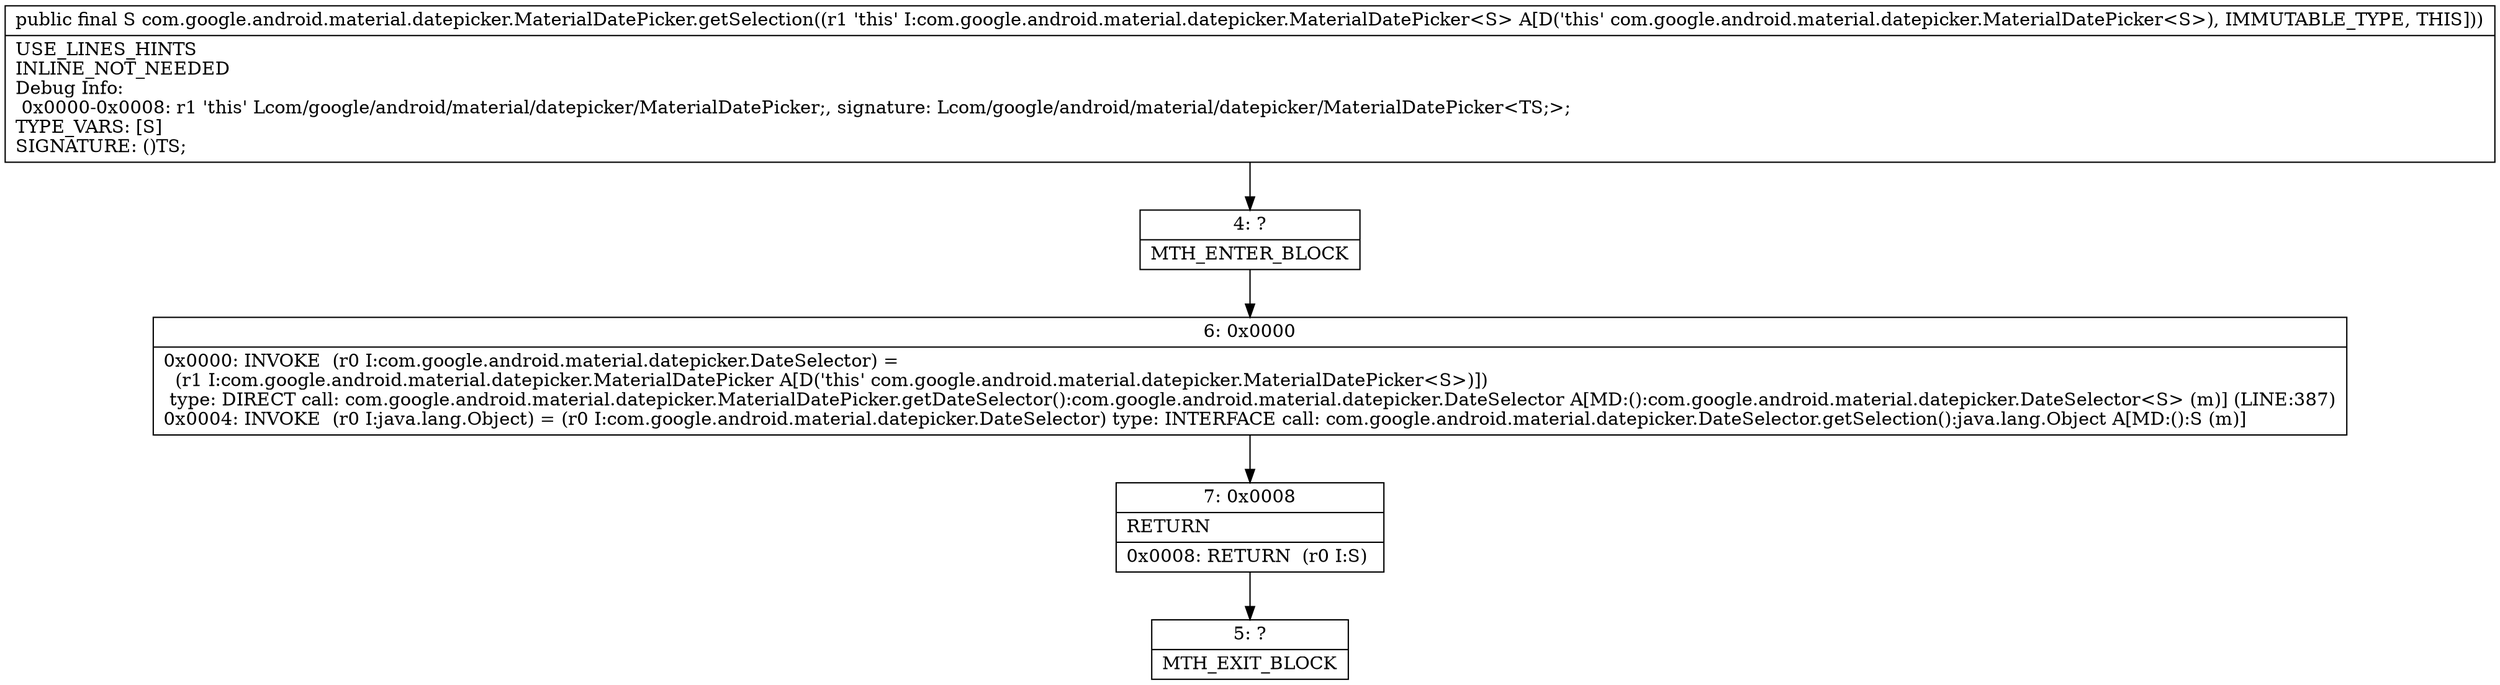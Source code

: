 digraph "CFG forcom.google.android.material.datepicker.MaterialDatePicker.getSelection()Ljava\/lang\/Object;" {
Node_4 [shape=record,label="{4\:\ ?|MTH_ENTER_BLOCK\l}"];
Node_6 [shape=record,label="{6\:\ 0x0000|0x0000: INVOKE  (r0 I:com.google.android.material.datepicker.DateSelector) = \l  (r1 I:com.google.android.material.datepicker.MaterialDatePicker A[D('this' com.google.android.material.datepicker.MaterialDatePicker\<S\>)])\l type: DIRECT call: com.google.android.material.datepicker.MaterialDatePicker.getDateSelector():com.google.android.material.datepicker.DateSelector A[MD:():com.google.android.material.datepicker.DateSelector\<S\> (m)] (LINE:387)\l0x0004: INVOKE  (r0 I:java.lang.Object) = (r0 I:com.google.android.material.datepicker.DateSelector) type: INTERFACE call: com.google.android.material.datepicker.DateSelector.getSelection():java.lang.Object A[MD:():S (m)]\l}"];
Node_7 [shape=record,label="{7\:\ 0x0008|RETURN\l|0x0008: RETURN  (r0 I:S) \l}"];
Node_5 [shape=record,label="{5\:\ ?|MTH_EXIT_BLOCK\l}"];
MethodNode[shape=record,label="{public final S com.google.android.material.datepicker.MaterialDatePicker.getSelection((r1 'this' I:com.google.android.material.datepicker.MaterialDatePicker\<S\> A[D('this' com.google.android.material.datepicker.MaterialDatePicker\<S\>), IMMUTABLE_TYPE, THIS]))  | USE_LINES_HINTS\lINLINE_NOT_NEEDED\lDebug Info:\l  0x0000\-0x0008: r1 'this' Lcom\/google\/android\/material\/datepicker\/MaterialDatePicker;, signature: Lcom\/google\/android\/material\/datepicker\/MaterialDatePicker\<TS;\>;\lTYPE_VARS: [S]\lSIGNATURE: ()TS;\l}"];
MethodNode -> Node_4;Node_4 -> Node_6;
Node_6 -> Node_7;
Node_7 -> Node_5;
}

